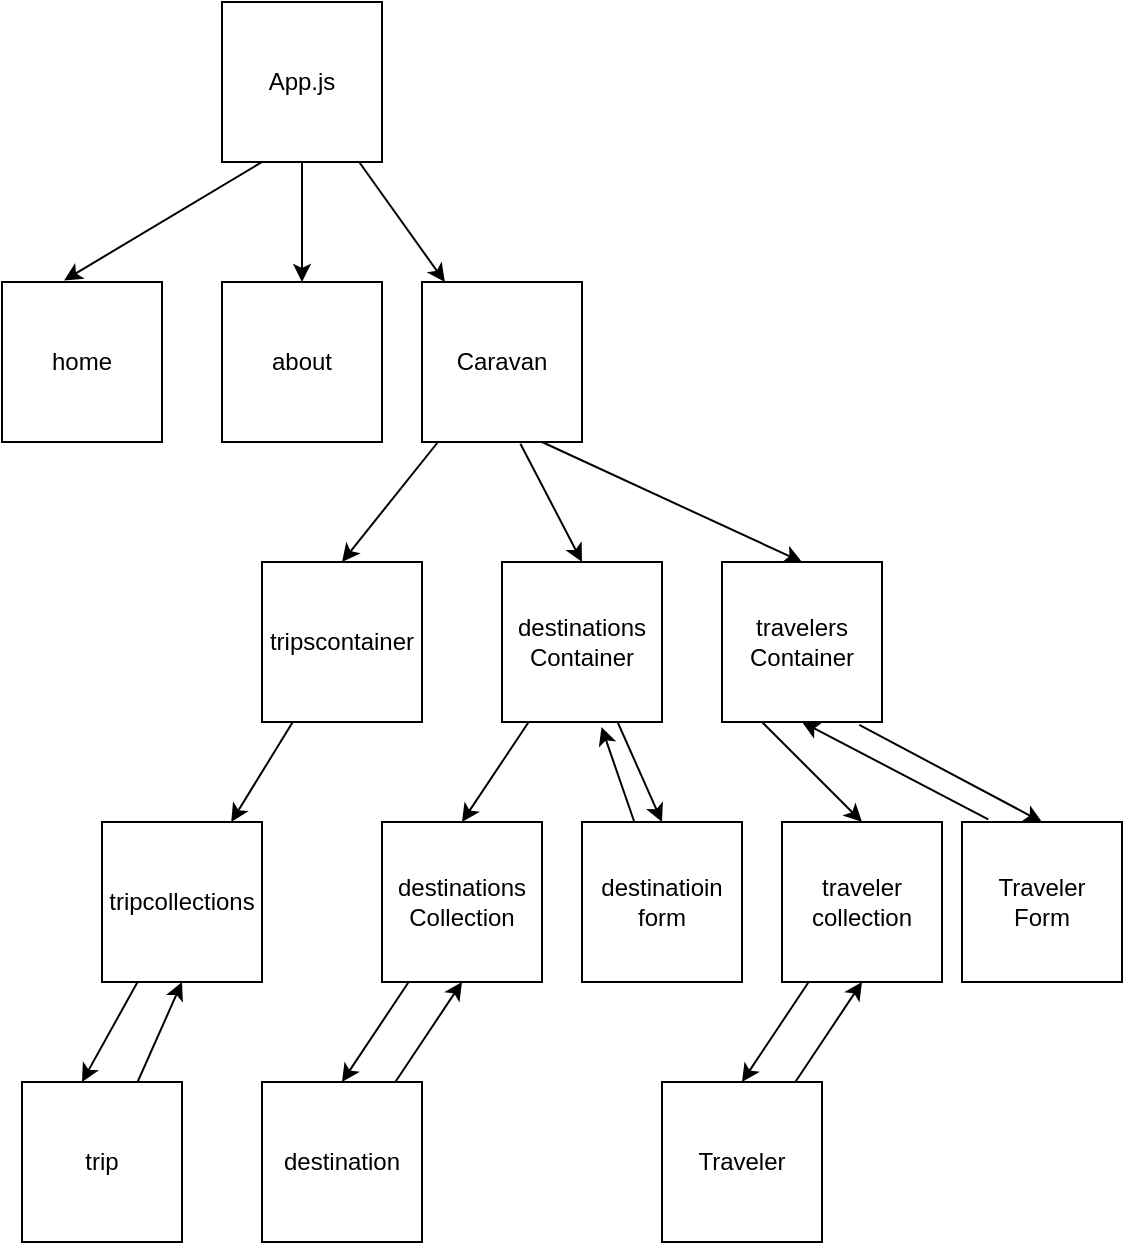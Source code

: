 <mxfile>
    <diagram id="pDMiExTtXGXoUjknIGa5" name="Page-1">
        <mxGraphModel dx="1116" dy="1622" grid="1" gridSize="10" guides="1" tooltips="1" connect="1" arrows="1" fold="1" page="1" pageScale="1" pageWidth="850" pageHeight="1100" math="0" shadow="0">
            <root>
                <mxCell id="0"/>
                <mxCell id="1" parent="0"/>
                <mxCell id="37" style="edgeStyle=none;html=1;entryX=0.5;entryY=0;entryDx=0;entryDy=0;" edge="1" parent="1" source="46" target="6">
                    <mxGeometry relative="1" as="geometry"/>
                </mxCell>
                <mxCell id="38" style="edgeStyle=none;html=1;entryX=0.5;entryY=0;entryDx=0;entryDy=0;exitX=0.615;exitY=1.011;exitDx=0;exitDy=0;exitPerimeter=0;" edge="1" parent="1" source="46" target="3">
                    <mxGeometry relative="1" as="geometry"/>
                </mxCell>
                <mxCell id="39" style="edgeStyle=none;html=1;entryX=0.5;entryY=0;entryDx=0;entryDy=0;exitX=0.75;exitY=1;exitDx=0;exitDy=0;" edge="1" parent="1" source="46" target="5">
                    <mxGeometry relative="1" as="geometry">
                        <mxPoint x="510" y="10" as="sourcePoint"/>
                    </mxGeometry>
                </mxCell>
                <mxCell id="40" style="edgeStyle=none;html=1;entryX=0.5;entryY=0;entryDx=0;entryDy=0;exitX=0.5;exitY=1;exitDx=0;exitDy=0;" edge="1" parent="1" source="2" target="4">
                    <mxGeometry relative="1" as="geometry"/>
                </mxCell>
                <mxCell id="41" style="edgeStyle=none;html=1;entryX=0.388;entryY=-0.01;entryDx=0;entryDy=0;entryPerimeter=0;exitX=0.25;exitY=1;exitDx=0;exitDy=0;" edge="1" parent="1" source="2" target="7">
                    <mxGeometry relative="1" as="geometry"/>
                </mxCell>
                <mxCell id="47" style="edgeStyle=none;html=1;" edge="1" parent="1" source="2" target="46">
                    <mxGeometry relative="1" as="geometry"/>
                </mxCell>
                <mxCell id="2" value="App.js" style="whiteSpace=wrap;html=1;aspect=fixed;" vertex="1" parent="1">
                    <mxGeometry x="310" y="-160" width="80" height="80" as="geometry"/>
                </mxCell>
                <mxCell id="33" style="edgeStyle=none;html=1;entryX=0.5;entryY=0;entryDx=0;entryDy=0;" edge="1" parent="1" source="3" target="9">
                    <mxGeometry relative="1" as="geometry"/>
                </mxCell>
                <mxCell id="34" style="edgeStyle=none;html=1;entryX=0.5;entryY=0;entryDx=0;entryDy=0;" edge="1" parent="1" source="3" target="8">
                    <mxGeometry relative="1" as="geometry"/>
                </mxCell>
                <mxCell id="3" value="destinations&lt;br&gt;Container" style="whiteSpace=wrap;html=1;aspect=fixed;" vertex="1" parent="1">
                    <mxGeometry x="450" y="120" width="80" height="80" as="geometry"/>
                </mxCell>
                <mxCell id="4" value="about" style="whiteSpace=wrap;html=1;aspect=fixed;" vertex="1" parent="1">
                    <mxGeometry x="310" y="-20" width="80" height="80" as="geometry"/>
                </mxCell>
                <mxCell id="35" style="edgeStyle=none;html=1;entryX=0.5;entryY=0;entryDx=0;entryDy=0;exitX=0.25;exitY=1;exitDx=0;exitDy=0;" edge="1" parent="1" source="5" target="17">
                    <mxGeometry relative="1" as="geometry"/>
                </mxCell>
                <mxCell id="36" style="edgeStyle=none;html=1;entryX=0.5;entryY=0;entryDx=0;entryDy=0;exitX=0.858;exitY=1.018;exitDx=0;exitDy=0;exitPerimeter=0;" edge="1" parent="1" source="5" target="15">
                    <mxGeometry relative="1" as="geometry">
                        <mxPoint x="650" y="150" as="sourcePoint"/>
                    </mxGeometry>
                </mxCell>
                <mxCell id="5" value="travelers&lt;br&gt;Container" style="whiteSpace=wrap;html=1;aspect=fixed;" vertex="1" parent="1">
                    <mxGeometry x="560" y="120" width="80" height="80" as="geometry"/>
                </mxCell>
                <mxCell id="18" style="edgeStyle=none;html=1;" edge="1" parent="1" source="6" target="12">
                    <mxGeometry relative="1" as="geometry"/>
                </mxCell>
                <mxCell id="6" value="tripscontainer" style="whiteSpace=wrap;html=1;aspect=fixed;" vertex="1" parent="1">
                    <mxGeometry x="330" y="120" width="80" height="80" as="geometry"/>
                </mxCell>
                <mxCell id="7" value="home" style="whiteSpace=wrap;html=1;aspect=fixed;" vertex="1" parent="1">
                    <mxGeometry x="200" y="-20" width="80" height="80" as="geometry"/>
                </mxCell>
                <mxCell id="44" style="edgeStyle=none;html=1;entryX=0.622;entryY=1.032;entryDx=0;entryDy=0;entryPerimeter=0;" edge="1" parent="1" source="8" target="3">
                    <mxGeometry relative="1" as="geometry"/>
                </mxCell>
                <mxCell id="8" value="destinatioin&lt;br&gt;form" style="whiteSpace=wrap;html=1;aspect=fixed;" vertex="1" parent="1">
                    <mxGeometry x="490" y="250" width="80" height="80" as="geometry"/>
                </mxCell>
                <mxCell id="25" style="edgeStyle=none;html=1;entryX=0.5;entryY=0;entryDx=0;entryDy=0;" edge="1" parent="1" source="9" target="14">
                    <mxGeometry relative="1" as="geometry"/>
                </mxCell>
                <mxCell id="9" value="destinations&lt;br&gt;Collection" style="whiteSpace=wrap;html=1;aspect=fixed;" vertex="1" parent="1">
                    <mxGeometry x="390" y="250" width="80" height="80" as="geometry"/>
                </mxCell>
                <mxCell id="32" style="edgeStyle=none;html=1;entryX=0.5;entryY=1;entryDx=0;entryDy=0;" edge="1" parent="1" source="10" target="17">
                    <mxGeometry relative="1" as="geometry"/>
                </mxCell>
                <mxCell id="10" value="Traveler" style="whiteSpace=wrap;html=1;aspect=fixed;" vertex="1" parent="1">
                    <mxGeometry x="530" y="380" width="80" height="80" as="geometry"/>
                </mxCell>
                <mxCell id="23" style="edgeStyle=none;html=1;entryX=0.5;entryY=1;entryDx=0;entryDy=0;" edge="1" parent="1" source="11" target="12">
                    <mxGeometry relative="1" as="geometry"/>
                </mxCell>
                <mxCell id="11" value="trip" style="whiteSpace=wrap;html=1;aspect=fixed;" vertex="1" parent="1">
                    <mxGeometry x="210" y="380" width="80" height="80" as="geometry"/>
                </mxCell>
                <mxCell id="20" style="edgeStyle=none;html=1;entryX=0.375;entryY=0;entryDx=0;entryDy=0;entryPerimeter=0;" edge="1" parent="1" source="12" target="11">
                    <mxGeometry relative="1" as="geometry"/>
                </mxCell>
                <mxCell id="12" value="tripcollections" style="whiteSpace=wrap;html=1;aspect=fixed;" vertex="1" parent="1">
                    <mxGeometry x="250" y="250" width="80" height="80" as="geometry"/>
                </mxCell>
                <mxCell id="28" style="edgeStyle=none;html=1;entryX=0.5;entryY=1;entryDx=0;entryDy=0;" edge="1" parent="1" source="14" target="9">
                    <mxGeometry relative="1" as="geometry"/>
                </mxCell>
                <mxCell id="14" value="destination" style="whiteSpace=wrap;html=1;aspect=fixed;" vertex="1" parent="1">
                    <mxGeometry x="330" y="380" width="80" height="80" as="geometry"/>
                </mxCell>
                <mxCell id="45" style="edgeStyle=none;html=1;entryX=0.5;entryY=1;entryDx=0;entryDy=0;exitX=0.164;exitY=-0.017;exitDx=0;exitDy=0;exitPerimeter=0;" edge="1" parent="1" source="15" target="5">
                    <mxGeometry relative="1" as="geometry"/>
                </mxCell>
                <mxCell id="15" value="Traveler&lt;br&gt;Form" style="whiteSpace=wrap;html=1;aspect=fixed;" vertex="1" parent="1">
                    <mxGeometry x="680" y="250" width="80" height="80" as="geometry"/>
                </mxCell>
                <mxCell id="29" style="edgeStyle=none;html=1;entryX=0.5;entryY=0;entryDx=0;entryDy=0;" edge="1" parent="1" source="17" target="10">
                    <mxGeometry relative="1" as="geometry"/>
                </mxCell>
                <mxCell id="17" value="traveler&lt;br&gt;collection" style="whiteSpace=wrap;html=1;aspect=fixed;" vertex="1" parent="1">
                    <mxGeometry x="590" y="250" width="80" height="80" as="geometry"/>
                </mxCell>
                <mxCell id="46" value="Caravan" style="whiteSpace=wrap;html=1;aspect=fixed;" vertex="1" parent="1">
                    <mxGeometry x="410" y="-20" width="80" height="80" as="geometry"/>
                </mxCell>
            </root>
        </mxGraphModel>
    </diagram>
</mxfile>